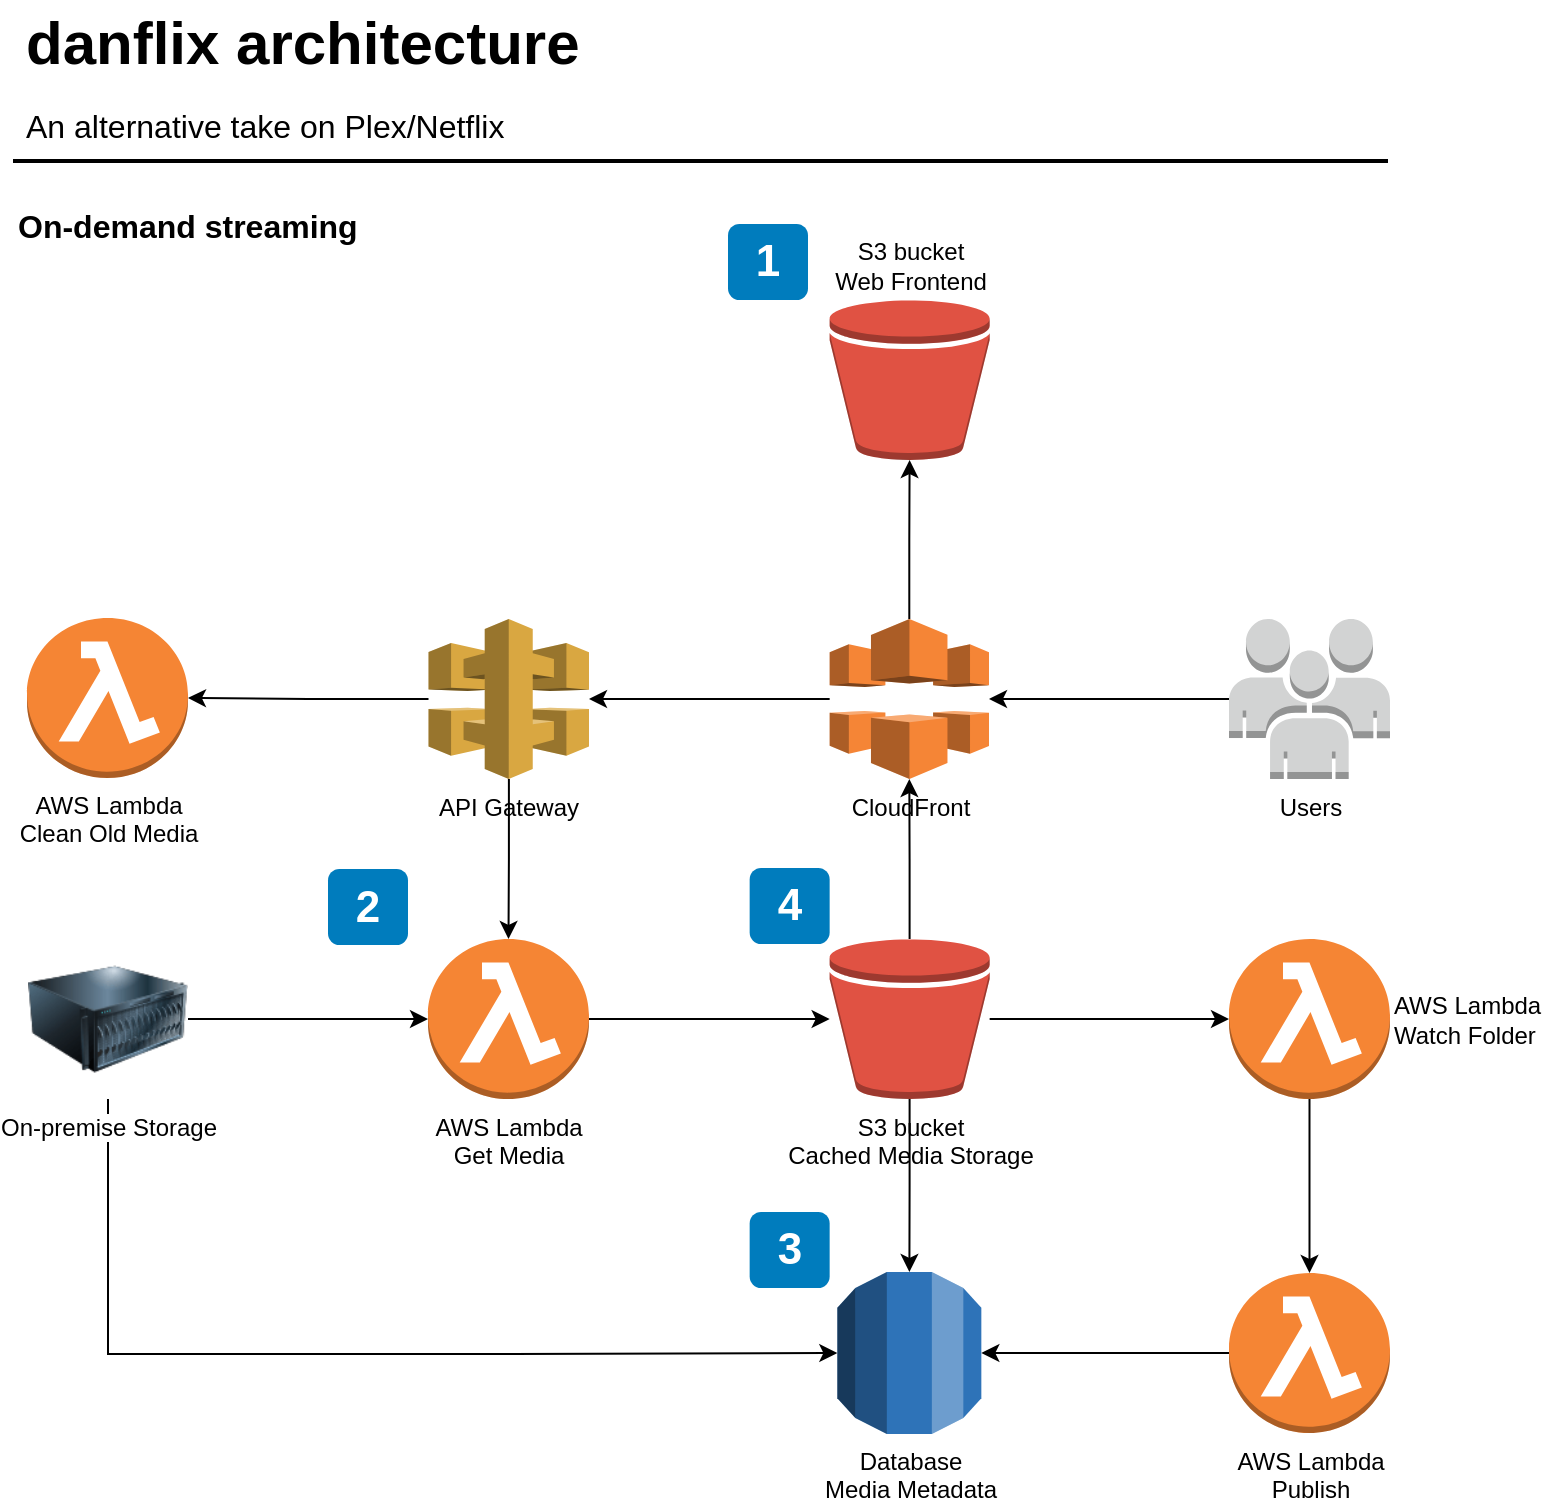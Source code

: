 <mxfile version="13.1.14" type="github">
  <diagram id="Ht1M8jgEwFfnCIfOTk4-" name="Page-1">
    <mxGraphModel dx="1059" dy="701" grid="1" gridSize="10" guides="1" tooltips="1" connect="1" arrows="1" fold="1" page="1" pageScale="1" pageWidth="1169" pageHeight="827" math="0" shadow="0">
      <root>
        <mxCell id="0" />
        <mxCell id="1" parent="0" />
        <mxCell id="-QjtrjUzRDEMRZ5MF8oH-9" value="1" style="rounded=1;whiteSpace=wrap;html=1;fillColor=#007CBD;strokeColor=none;fontColor=#FFFFFF;fontStyle=1;fontSize=22;" parent="1" vertex="1">
          <mxGeometry x="410" y="176" width="40" height="38" as="geometry" />
        </mxCell>
        <mxCell id="-QjtrjUzRDEMRZ5MF8oH-47" value="&lt;div&gt;danflix architecture&lt;/div&gt;" style="text;html=1;resizable=0;points=[];autosize=1;align=left;verticalAlign=top;spacingTop=-4;fontSize=30;fontStyle=1" parent="1" vertex="1">
          <mxGeometry x="56.5" y="64.5" width="290" height="40" as="geometry" />
        </mxCell>
        <mxCell id="-QjtrjUzRDEMRZ5MF8oH-48" value="An alternative take on Plex/Netflix" style="text;html=1;resizable=0;points=[];autosize=1;align=left;verticalAlign=top;spacingTop=-4;fontSize=16;" parent="1" vertex="1">
          <mxGeometry x="56.5" y="114.5" width="250" height="20" as="geometry" />
        </mxCell>
        <mxCell id="-QjtrjUzRDEMRZ5MF8oH-49" value="On-demand streaming" style="text;html=1;resizable=0;points=[];autosize=1;align=left;verticalAlign=top;spacingTop=-4;fontSize=16;fontStyle=1" parent="1" vertex="1">
          <mxGeometry x="52.5" y="164.5" width="190" height="20" as="geometry" />
        </mxCell>
        <mxCell id="SCVMTBWpLvtzJIhz15lM-1" value="" style="line;strokeWidth=2;html=1;fontSize=14;" parent="1" vertex="1">
          <mxGeometry x="52.5" y="139.5" width="687.5" height="10" as="geometry" />
        </mxCell>
        <mxCell id="xlu-m_gCkx2zm2VbWauh-38" style="edgeStyle=orthogonalEdgeStyle;rounded=0;orthogonalLoop=1;jettySize=auto;html=1;" edge="1" parent="1" source="xlu-m_gCkx2zm2VbWauh-2" target="xlu-m_gCkx2zm2VbWauh-5">
          <mxGeometry relative="1" as="geometry" />
        </mxCell>
        <mxCell id="xlu-m_gCkx2zm2VbWauh-54" style="edgeStyle=orthogonalEdgeStyle;rounded=0;orthogonalLoop=1;jettySize=auto;html=1;" edge="1" parent="1" source="xlu-m_gCkx2zm2VbWauh-2" target="xlu-m_gCkx2zm2VbWauh-48">
          <mxGeometry relative="1" as="geometry" />
        </mxCell>
        <mxCell id="xlu-m_gCkx2zm2VbWauh-2" value="API Gateway" style="outlineConnect=0;dashed=0;verticalLabelPosition=bottom;verticalAlign=top;align=center;html=1;shape=mxgraph.aws3.api_gateway;fillColor=#D9A741;gradientColor=none;" vertex="1" parent="1">
          <mxGeometry x="260.25" y="373.5" width="80.25" height="80" as="geometry" />
        </mxCell>
        <mxCell id="xlu-m_gCkx2zm2VbWauh-37" style="edgeStyle=orthogonalEdgeStyle;rounded=0;orthogonalLoop=1;jettySize=auto;html=1;" edge="1" parent="1" source="xlu-m_gCkx2zm2VbWauh-5" target="xlu-m_gCkx2zm2VbWauh-27">
          <mxGeometry relative="1" as="geometry" />
        </mxCell>
        <mxCell id="xlu-m_gCkx2zm2VbWauh-5" value="&lt;div&gt;AWS Lambda&lt;/div&gt;&lt;div&gt;Get Media&lt;br&gt;&lt;/div&gt;&lt;div&gt;&lt;br&gt;&lt;/div&gt;" style="outlineConnect=0;dashed=0;verticalLabelPosition=bottom;verticalAlign=top;align=center;html=1;shape=mxgraph.aws3.lambda_function;fillColor=#F58534;gradientColor=none;labelPosition=center;" vertex="1" parent="1">
          <mxGeometry x="260" y="533.5" width="80.5" height="80" as="geometry" />
        </mxCell>
        <mxCell id="xlu-m_gCkx2zm2VbWauh-34" style="edgeStyle=orthogonalEdgeStyle;rounded=0;orthogonalLoop=1;jettySize=auto;html=1;" edge="1" parent="1" source="xlu-m_gCkx2zm2VbWauh-14" target="xlu-m_gCkx2zm2VbWauh-2">
          <mxGeometry relative="1" as="geometry" />
        </mxCell>
        <mxCell id="xlu-m_gCkx2zm2VbWauh-43" style="edgeStyle=orthogonalEdgeStyle;rounded=0;orthogonalLoop=1;jettySize=auto;html=1;" edge="1" parent="1" source="xlu-m_gCkx2zm2VbWauh-14" target="xlu-m_gCkx2zm2VbWauh-17">
          <mxGeometry relative="1" as="geometry" />
        </mxCell>
        <mxCell id="xlu-m_gCkx2zm2VbWauh-14" value="CloudFront" style="outlineConnect=0;dashed=0;verticalLabelPosition=bottom;verticalAlign=top;align=center;html=1;shape=mxgraph.aws3.cloudfront;fillColor=#F58536;gradientColor=none;" vertex="1" parent="1">
          <mxGeometry x="460.83" y="373.5" width="79.67" height="80" as="geometry" />
        </mxCell>
        <mxCell id="xlu-m_gCkx2zm2VbWauh-42" style="edgeStyle=orthogonalEdgeStyle;rounded=0;orthogonalLoop=1;jettySize=auto;html=1;entryX=1;entryY=0.5;entryDx=0;entryDy=0;entryPerimeter=0;" edge="1" parent="1" source="xlu-m_gCkx2zm2VbWauh-16" target="xlu-m_gCkx2zm2VbWauh-14">
          <mxGeometry relative="1" as="geometry" />
        </mxCell>
        <mxCell id="xlu-m_gCkx2zm2VbWauh-16" value="Users" style="outlineConnect=0;dashed=0;verticalLabelPosition=bottom;verticalAlign=top;align=center;html=1;shape=mxgraph.aws3.users;fillColor=#D2D3D3;gradientColor=none;" vertex="1" parent="1">
          <mxGeometry x="660.5" y="373.5" width="80.5" height="80" as="geometry" />
        </mxCell>
        <mxCell id="xlu-m_gCkx2zm2VbWauh-17" value="&lt;div&gt;S3 bucket&lt;/div&gt;&lt;div&gt;Web Frontend&lt;br&gt;&lt;/div&gt;" style="outlineConnect=0;dashed=0;verticalLabelPosition=top;verticalAlign=bottom;align=center;html=1;shape=mxgraph.aws3.bucket;fillColor=#E05243;gradientColor=none;labelPosition=center;" vertex="1" parent="1">
          <mxGeometry x="460.83" y="214" width="80" height="80" as="geometry" />
        </mxCell>
        <mxCell id="xlu-m_gCkx2zm2VbWauh-29" style="edgeStyle=orthogonalEdgeStyle;rounded=0;orthogonalLoop=1;jettySize=auto;html=1;entryX=0.5;entryY=1;entryDx=0;entryDy=0;entryPerimeter=0;" edge="1" parent="1" source="xlu-m_gCkx2zm2VbWauh-27" target="xlu-m_gCkx2zm2VbWauh-14">
          <mxGeometry relative="1" as="geometry" />
        </mxCell>
        <mxCell id="xlu-m_gCkx2zm2VbWauh-57" style="edgeStyle=orthogonalEdgeStyle;rounded=0;orthogonalLoop=1;jettySize=auto;html=1;" edge="1" parent="1" source="xlu-m_gCkx2zm2VbWauh-27" target="xlu-m_gCkx2zm2VbWauh-52">
          <mxGeometry relative="1" as="geometry" />
        </mxCell>
        <mxCell id="xlu-m_gCkx2zm2VbWauh-63" style="edgeStyle=orthogonalEdgeStyle;rounded=0;orthogonalLoop=1;jettySize=auto;html=1;" edge="1" parent="1" source="xlu-m_gCkx2zm2VbWauh-27" target="xlu-m_gCkx2zm2VbWauh-61">
          <mxGeometry relative="1" as="geometry" />
        </mxCell>
        <mxCell id="xlu-m_gCkx2zm2VbWauh-27" value="S3 bucket&lt;div&gt;Cached Media Storage&lt;br&gt;&lt;/div&gt;" style="outlineConnect=0;dashed=0;verticalLabelPosition=bottom;verticalAlign=top;align=center;html=1;shape=mxgraph.aws3.bucket;fillColor=#E05243;gradientColor=none;labelPosition=center;" vertex="1" parent="1">
          <mxGeometry x="460.83" y="533.5" width="80" height="80" as="geometry" />
        </mxCell>
        <mxCell id="xlu-m_gCkx2zm2VbWauh-36" style="edgeStyle=orthogonalEdgeStyle;rounded=0;orthogonalLoop=1;jettySize=auto;html=1;" edge="1" parent="1" source="xlu-m_gCkx2zm2VbWauh-30" target="xlu-m_gCkx2zm2VbWauh-5">
          <mxGeometry relative="1" as="geometry" />
        </mxCell>
        <mxCell id="xlu-m_gCkx2zm2VbWauh-58" style="edgeStyle=orthogonalEdgeStyle;rounded=0;orthogonalLoop=1;jettySize=auto;html=1;entryX=0;entryY=0.5;entryDx=0;entryDy=0;entryPerimeter=0;" edge="1" parent="1" source="xlu-m_gCkx2zm2VbWauh-30" target="xlu-m_gCkx2zm2VbWauh-52">
          <mxGeometry relative="1" as="geometry">
            <Array as="points">
              <mxPoint x="100" y="741" />
              <mxPoint x="302" y="741" />
            </Array>
          </mxGeometry>
        </mxCell>
        <mxCell id="xlu-m_gCkx2zm2VbWauh-30" value="On-premise Storage" style="image;html=1;labelBackgroundColor=#ffffff;image=img/lib/clip_art/computers/Server_128x128.png" vertex="1" parent="1">
          <mxGeometry x="60" y="533.5" width="80" height="80" as="geometry" />
        </mxCell>
        <mxCell id="xlu-m_gCkx2zm2VbWauh-44" value="2" style="rounded=1;whiteSpace=wrap;html=1;fillColor=#007CBD;strokeColor=none;fontColor=#FFFFFF;fontStyle=1;fontSize=22;" vertex="1" parent="1">
          <mxGeometry x="210" y="498.5" width="40" height="38" as="geometry" />
        </mxCell>
        <mxCell id="xlu-m_gCkx2zm2VbWauh-46" value="3" style="rounded=1;whiteSpace=wrap;html=1;fillColor=#007CBD;strokeColor=none;fontColor=#FFFFFF;fontStyle=1;fontSize=22;" vertex="1" parent="1">
          <mxGeometry x="420.83" y="670" width="40" height="38" as="geometry" />
        </mxCell>
        <mxCell id="xlu-m_gCkx2zm2VbWauh-47" value="4" style="rounded=1;whiteSpace=wrap;html=1;fillColor=#007CBD;strokeColor=none;fontColor=#FFFFFF;fontStyle=1;fontSize=22;" vertex="1" parent="1">
          <mxGeometry x="420.83" y="498" width="40" height="38" as="geometry" />
        </mxCell>
        <mxCell id="xlu-m_gCkx2zm2VbWauh-48" value="&lt;div&gt;AWS Lambda&lt;/div&gt;&lt;div&gt;Clean Old Media&lt;br&gt;&lt;/div&gt;&lt;div&gt;&lt;br&gt;&lt;/div&gt;" style="outlineConnect=0;dashed=0;verticalLabelPosition=bottom;verticalAlign=top;align=center;html=1;shape=mxgraph.aws3.lambda_function;fillColor=#F58534;gradientColor=none;labelPosition=center;" vertex="1" parent="1">
          <mxGeometry x="59.5" y="373" width="80.5" height="80" as="geometry" />
        </mxCell>
        <mxCell id="xlu-m_gCkx2zm2VbWauh-52" value="&lt;div&gt;Database&lt;/div&gt;&lt;div&gt;Media Metadata&lt;br&gt;&lt;/div&gt;" style="outlineConnect=0;dashed=0;verticalLabelPosition=bottom;verticalAlign=top;align=center;html=1;shape=mxgraph.aws3.rds;fillColor=#2E73B8;gradientColor=none;" vertex="1" parent="1">
          <mxGeometry x="464.67" y="700" width="72" height="81" as="geometry" />
        </mxCell>
        <mxCell id="xlu-m_gCkx2zm2VbWauh-64" style="edgeStyle=orthogonalEdgeStyle;rounded=0;orthogonalLoop=1;jettySize=auto;html=1;entryX=0.5;entryY=0;entryDx=0;entryDy=0;entryPerimeter=0;" edge="1" parent="1" source="xlu-m_gCkx2zm2VbWauh-61" target="xlu-m_gCkx2zm2VbWauh-62">
          <mxGeometry relative="1" as="geometry" />
        </mxCell>
        <mxCell id="xlu-m_gCkx2zm2VbWauh-61" value="&lt;div&gt;AWS Lambda&lt;/div&gt;&lt;div&gt;Watch Folder&lt;/div&gt;" style="outlineConnect=0;dashed=0;verticalLabelPosition=middle;verticalAlign=middle;align=left;html=1;shape=mxgraph.aws3.lambda_function;fillColor=#F58534;gradientColor=none;labelPosition=right;" vertex="1" parent="1">
          <mxGeometry x="660.5" y="533.5" width="80.5" height="80" as="geometry" />
        </mxCell>
        <mxCell id="xlu-m_gCkx2zm2VbWauh-65" style="edgeStyle=orthogonalEdgeStyle;rounded=0;orthogonalLoop=1;jettySize=auto;html=1;" edge="1" parent="1" source="xlu-m_gCkx2zm2VbWauh-62" target="xlu-m_gCkx2zm2VbWauh-52">
          <mxGeometry relative="1" as="geometry" />
        </mxCell>
        <mxCell id="xlu-m_gCkx2zm2VbWauh-62" value="&lt;div&gt;AWS Lambda&lt;/div&gt;&lt;div&gt;Publish&lt;/div&gt;" style="outlineConnect=0;dashed=0;verticalLabelPosition=bottom;verticalAlign=top;align=center;html=1;shape=mxgraph.aws3.lambda_function;fillColor=#F58534;gradientColor=none;labelPosition=center;" vertex="1" parent="1">
          <mxGeometry x="660.5" y="700.5" width="80.5" height="80" as="geometry" />
        </mxCell>
      </root>
    </mxGraphModel>
  </diagram>
</mxfile>

